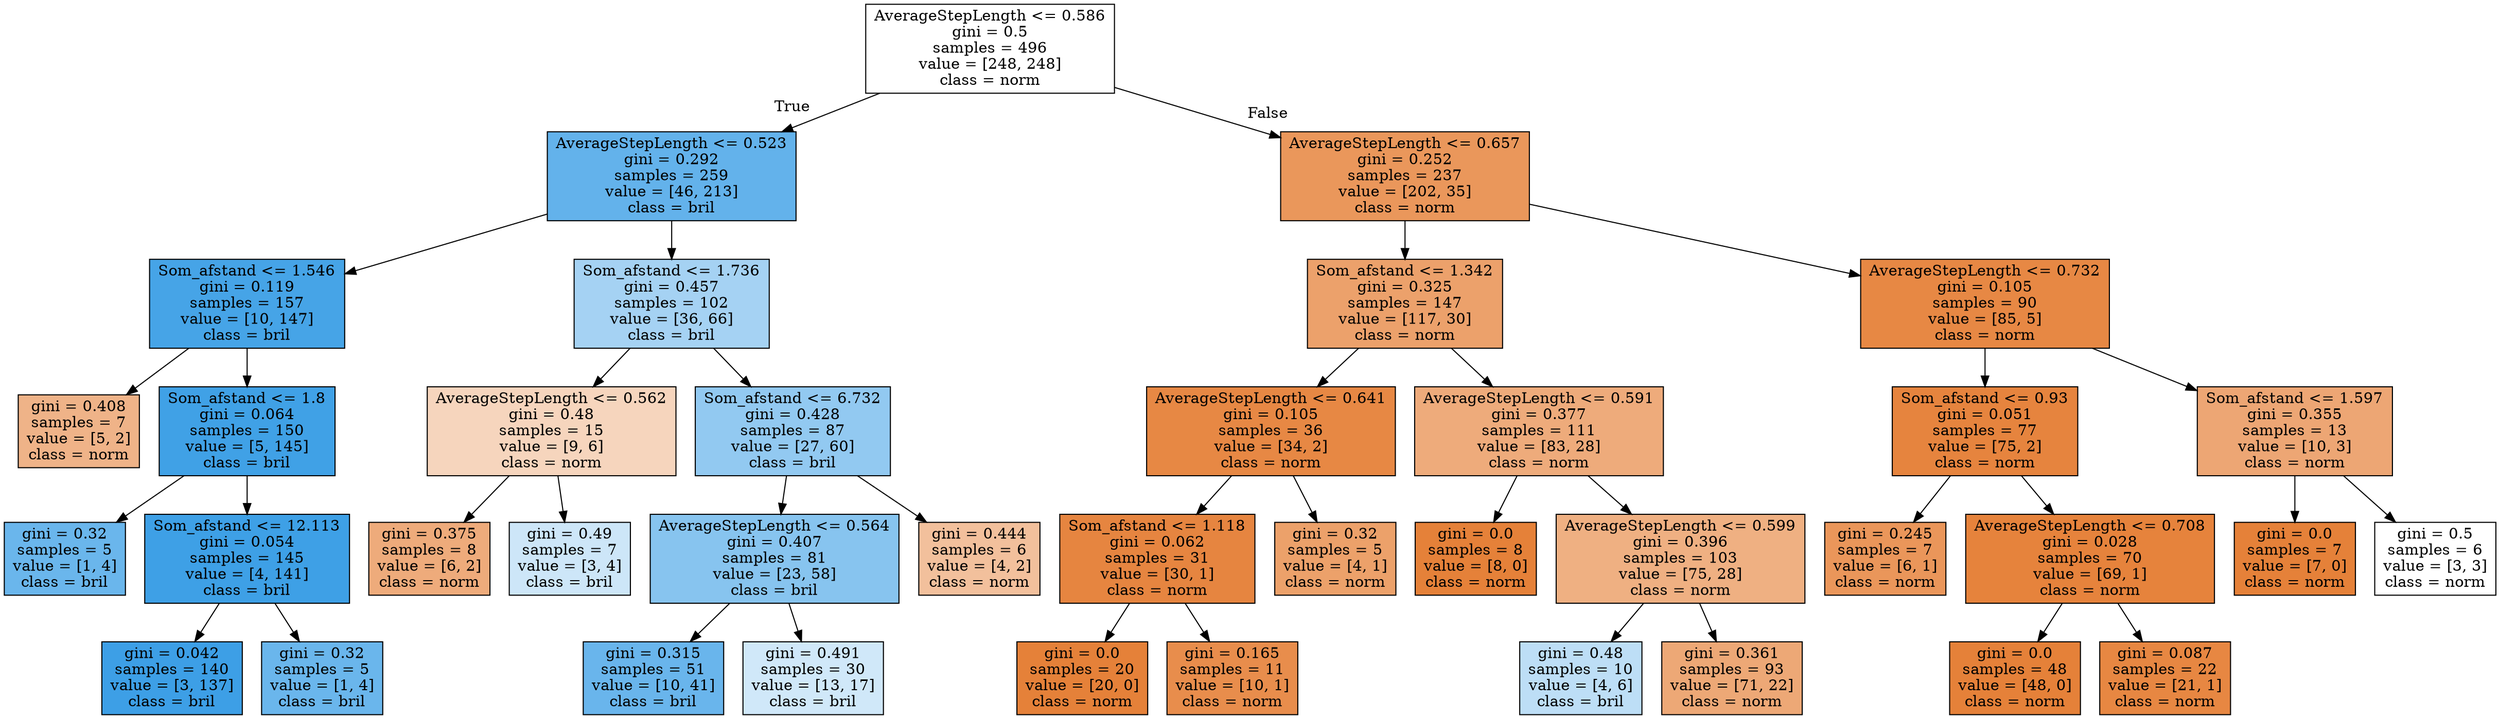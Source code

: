 digraph Tree {
node [shape=box, style="filled", color="black"] ;
0 [label="AverageStepLength <= 0.586\ngini = 0.5\nsamples = 496\nvalue = [248, 248]\nclass = norm", fillcolor="#e5813900"] ;
1 [label="AverageStepLength <= 0.523\ngini = 0.292\nsamples = 259\nvalue = [46, 213]\nclass = bril", fillcolor="#399de5c8"] ;
0 -> 1 [labeldistance=2.5, labelangle=45, headlabel="True"] ;
2 [label="Som_afstand <= 1.546\ngini = 0.119\nsamples = 157\nvalue = [10, 147]\nclass = bril", fillcolor="#399de5ee"] ;
1 -> 2 ;
3 [label="gini = 0.408\nsamples = 7\nvalue = [5, 2]\nclass = norm", fillcolor="#e5813999"] ;
2 -> 3 ;
4 [label="Som_afstand <= 1.8\ngini = 0.064\nsamples = 150\nvalue = [5, 145]\nclass = bril", fillcolor="#399de5f6"] ;
2 -> 4 ;
5 [label="gini = 0.32\nsamples = 5\nvalue = [1, 4]\nclass = bril", fillcolor="#399de5bf"] ;
4 -> 5 ;
6 [label="Som_afstand <= 12.113\ngini = 0.054\nsamples = 145\nvalue = [4, 141]\nclass = bril", fillcolor="#399de5f8"] ;
4 -> 6 ;
7 [label="gini = 0.042\nsamples = 140\nvalue = [3, 137]\nclass = bril", fillcolor="#399de5f9"] ;
6 -> 7 ;
8 [label="gini = 0.32\nsamples = 5\nvalue = [1, 4]\nclass = bril", fillcolor="#399de5bf"] ;
6 -> 8 ;
9 [label="Som_afstand <= 1.736\ngini = 0.457\nsamples = 102\nvalue = [36, 66]\nclass = bril", fillcolor="#399de574"] ;
1 -> 9 ;
10 [label="AverageStepLength <= 0.562\ngini = 0.48\nsamples = 15\nvalue = [9, 6]\nclass = norm", fillcolor="#e5813955"] ;
9 -> 10 ;
11 [label="gini = 0.375\nsamples = 8\nvalue = [6, 2]\nclass = norm", fillcolor="#e58139aa"] ;
10 -> 11 ;
12 [label="gini = 0.49\nsamples = 7\nvalue = [3, 4]\nclass = bril", fillcolor="#399de540"] ;
10 -> 12 ;
13 [label="Som_afstand <= 6.732\ngini = 0.428\nsamples = 87\nvalue = [27, 60]\nclass = bril", fillcolor="#399de58c"] ;
9 -> 13 ;
14 [label="AverageStepLength <= 0.564\ngini = 0.407\nsamples = 81\nvalue = [23, 58]\nclass = bril", fillcolor="#399de59a"] ;
13 -> 14 ;
15 [label="gini = 0.315\nsamples = 51\nvalue = [10, 41]\nclass = bril", fillcolor="#399de5c1"] ;
14 -> 15 ;
16 [label="gini = 0.491\nsamples = 30\nvalue = [13, 17]\nclass = bril", fillcolor="#399de53c"] ;
14 -> 16 ;
17 [label="gini = 0.444\nsamples = 6\nvalue = [4, 2]\nclass = norm", fillcolor="#e581397f"] ;
13 -> 17 ;
18 [label="AverageStepLength <= 0.657\ngini = 0.252\nsamples = 237\nvalue = [202, 35]\nclass = norm", fillcolor="#e58139d3"] ;
0 -> 18 [labeldistance=2.5, labelangle=-45, headlabel="False"] ;
19 [label="Som_afstand <= 1.342\ngini = 0.325\nsamples = 147\nvalue = [117, 30]\nclass = norm", fillcolor="#e58139be"] ;
18 -> 19 ;
20 [label="AverageStepLength <= 0.641\ngini = 0.105\nsamples = 36\nvalue = [34, 2]\nclass = norm", fillcolor="#e58139f0"] ;
19 -> 20 ;
21 [label="Som_afstand <= 1.118\ngini = 0.062\nsamples = 31\nvalue = [30, 1]\nclass = norm", fillcolor="#e58139f6"] ;
20 -> 21 ;
22 [label="gini = 0.0\nsamples = 20\nvalue = [20, 0]\nclass = norm", fillcolor="#e58139ff"] ;
21 -> 22 ;
23 [label="gini = 0.165\nsamples = 11\nvalue = [10, 1]\nclass = norm", fillcolor="#e58139e6"] ;
21 -> 23 ;
24 [label="gini = 0.32\nsamples = 5\nvalue = [4, 1]\nclass = norm", fillcolor="#e58139bf"] ;
20 -> 24 ;
25 [label="AverageStepLength <= 0.591\ngini = 0.377\nsamples = 111\nvalue = [83, 28]\nclass = norm", fillcolor="#e58139a9"] ;
19 -> 25 ;
26 [label="gini = 0.0\nsamples = 8\nvalue = [8, 0]\nclass = norm", fillcolor="#e58139ff"] ;
25 -> 26 ;
27 [label="AverageStepLength <= 0.599\ngini = 0.396\nsamples = 103\nvalue = [75, 28]\nclass = norm", fillcolor="#e58139a0"] ;
25 -> 27 ;
28 [label="gini = 0.48\nsamples = 10\nvalue = [4, 6]\nclass = bril", fillcolor="#399de555"] ;
27 -> 28 ;
29 [label="gini = 0.361\nsamples = 93\nvalue = [71, 22]\nclass = norm", fillcolor="#e58139b0"] ;
27 -> 29 ;
30 [label="AverageStepLength <= 0.732\ngini = 0.105\nsamples = 90\nvalue = [85, 5]\nclass = norm", fillcolor="#e58139f0"] ;
18 -> 30 ;
31 [label="Som_afstand <= 0.93\ngini = 0.051\nsamples = 77\nvalue = [75, 2]\nclass = norm", fillcolor="#e58139f8"] ;
30 -> 31 ;
32 [label="gini = 0.245\nsamples = 7\nvalue = [6, 1]\nclass = norm", fillcolor="#e58139d4"] ;
31 -> 32 ;
33 [label="AverageStepLength <= 0.708\ngini = 0.028\nsamples = 70\nvalue = [69, 1]\nclass = norm", fillcolor="#e58139fb"] ;
31 -> 33 ;
34 [label="gini = 0.0\nsamples = 48\nvalue = [48, 0]\nclass = norm", fillcolor="#e58139ff"] ;
33 -> 34 ;
35 [label="gini = 0.087\nsamples = 22\nvalue = [21, 1]\nclass = norm", fillcolor="#e58139f3"] ;
33 -> 35 ;
36 [label="Som_afstand <= 1.597\ngini = 0.355\nsamples = 13\nvalue = [10, 3]\nclass = norm", fillcolor="#e58139b3"] ;
30 -> 36 ;
37 [label="gini = 0.0\nsamples = 7\nvalue = [7, 0]\nclass = norm", fillcolor="#e58139ff"] ;
36 -> 37 ;
38 [label="gini = 0.5\nsamples = 6\nvalue = [3, 3]\nclass = norm", fillcolor="#e5813900"] ;
36 -> 38 ;
}